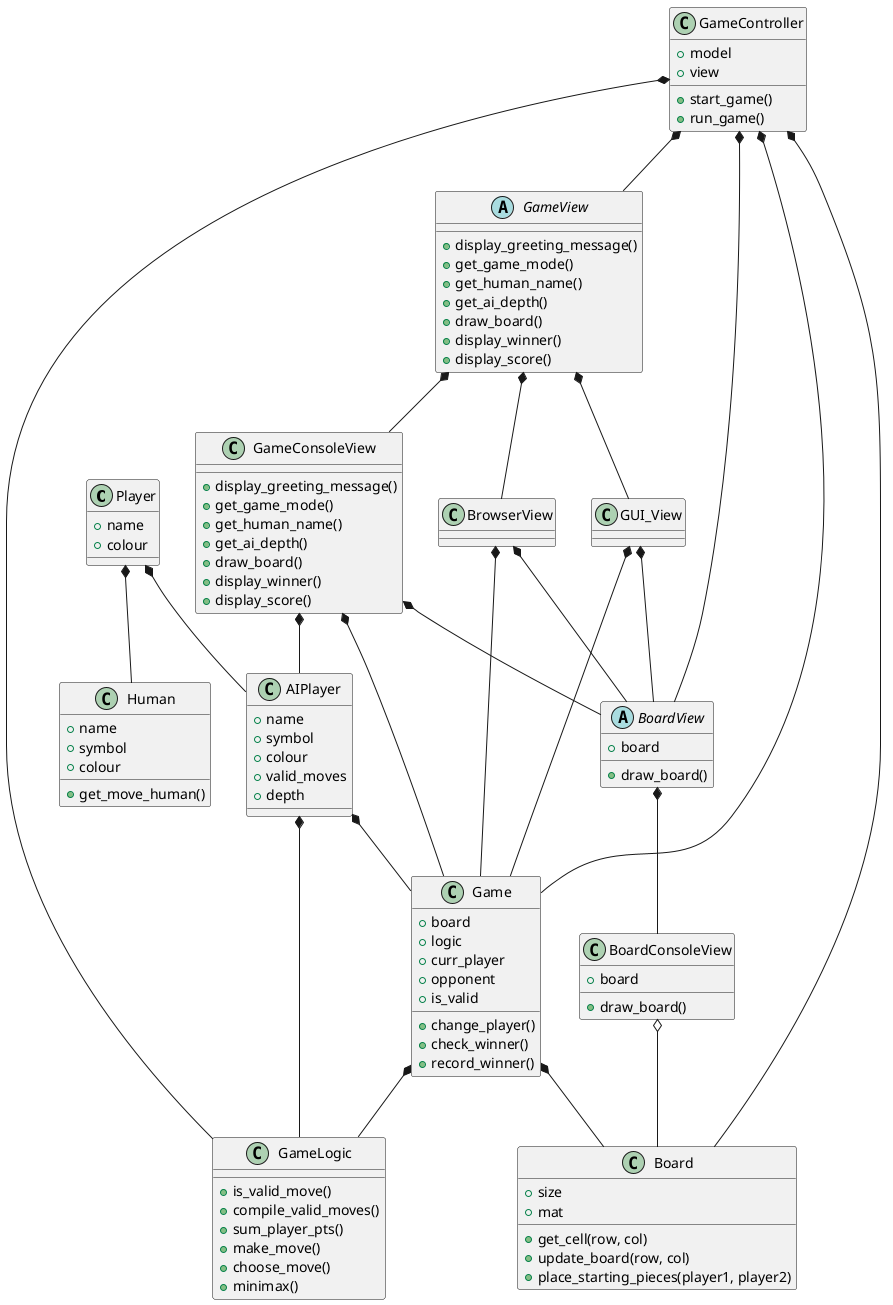 @startuml Reversi Class Diagram

Player *-- Human
Player *-- AIPlayer
AIPlayer *-- Game
AIPlayer *-- GameLogic
Game *-- Board
Game *-- GameLogic
GameConsoleView *-- Game
GameConsoleView *-- AIPlayer
BoardConsoleView o-- Board
BoardView *-- BoardConsoleView
GameConsoleView *-- BoardView
GUI_View *-- Game
GUI_View *-- BoardView
BrowserView *-- BoardView
BrowserView *-- Game
GameView *-- GameConsoleView
GameView *-- GUI_View
GameView *-- BrowserView
GameController *-- GameLogic
GameController *-- Game    
GameController *-- Board
GameController *-- BoardView
GameController *-- GameView

class Human {
    + name 
    + symbol
    + colour
    + get_move_human()
}

class AIPlayer {
    + name 
    + symbol
    + colour
    + valid_moves
    + depth
}

class Player {
    + name
    + colour
}

class Board {
    + size
    + mat
    + get_cell(row, col)
    + update_board(row, col)
    + place_starting_pieces(player1, player2)
}

class Game {
    + board
    + logic
    + curr_player
    + opponent
    + is_valid
    + change_player()
    + check_winner()
    + record_winner()
}

class GameLogic {
    + is_valid_move()
    + compile_valid_moves()
    + sum_player_pts()
    + make_move()
    + choose_move()
    + minimax()
}

abstract class GameView {
    + display_greeting_message()
    + get_game_mode()
    + get_human_name()
    + get_ai_depth()
    + draw_board()
    + display_winner()
    + display_score()
}

class GameConsoleView {
    + display_greeting_message()
    + get_game_mode()
    + get_human_name()
    + get_ai_depth()
    + draw_board()
    + display_winner()
    + display_score()
}

abstract class BoardView {
    + board
    + draw_board()
}

class BoardConsoleView {
    + board
    + draw_board()
}

class GUI_View {}

class BrowserView {}

class GameController {
    + model
    + view
    + start_game()
    + run_game()
}

@enduml